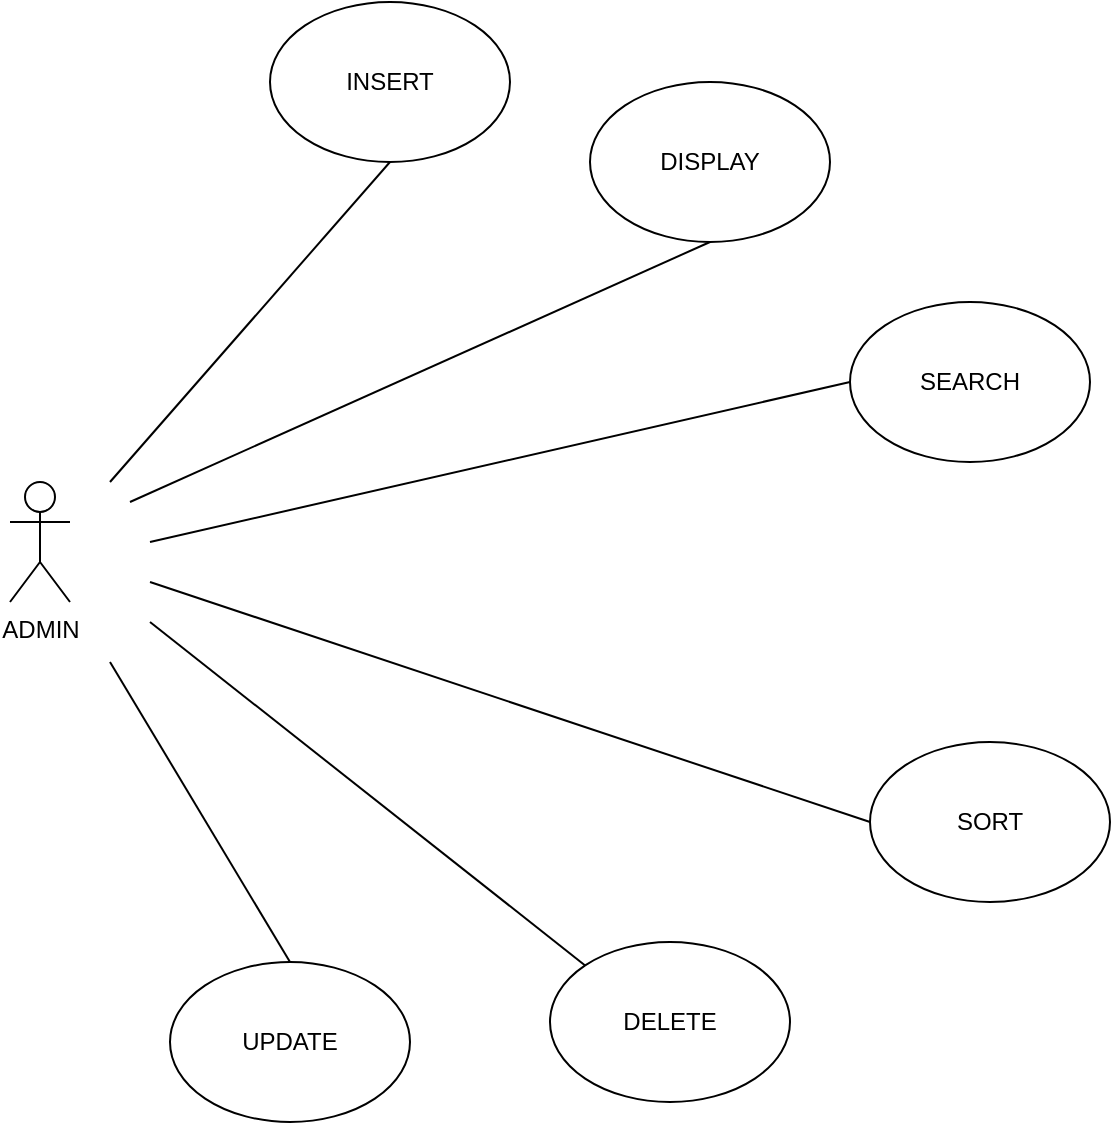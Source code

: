 <mxfile version="13.7.3" type="device"><diagram id="oxNPWPkiGU0CiEt92PWE" name="Page-1"><mxGraphModel dx="1422" dy="794" grid="1" gridSize="10" guides="1" tooltips="1" connect="1" arrows="1" fold="1" page="1" pageScale="1" pageWidth="850" pageHeight="1100" math="0" shadow="0"><root><mxCell id="0"/><mxCell id="1" parent="0"/><mxCell id="oPJ_SuL7YQ0qbOgrLq6c-1" value="ADMIN&lt;br&gt;" style="shape=umlActor;verticalLabelPosition=bottom;verticalAlign=top;html=1;outlineConnect=0;" vertex="1" parent="1"><mxGeometry x="90" y="300" width="30" height="60" as="geometry"/></mxCell><mxCell id="oPJ_SuL7YQ0qbOgrLq6c-4" value="INSERT" style="ellipse;whiteSpace=wrap;html=1;" vertex="1" parent="1"><mxGeometry x="220" y="60" width="120" height="80" as="geometry"/></mxCell><mxCell id="oPJ_SuL7YQ0qbOgrLq6c-5" value="DISPLAY" style="ellipse;whiteSpace=wrap;html=1;" vertex="1" parent="1"><mxGeometry x="380" y="100" width="120" height="80" as="geometry"/></mxCell><mxCell id="oPJ_SuL7YQ0qbOgrLq6c-6" value="SEARCH" style="ellipse;whiteSpace=wrap;html=1;" vertex="1" parent="1"><mxGeometry x="510" y="210" width="120" height="80" as="geometry"/></mxCell><mxCell id="oPJ_SuL7YQ0qbOgrLq6c-7" value="SORT" style="ellipse;whiteSpace=wrap;html=1;" vertex="1" parent="1"><mxGeometry x="520" y="430" width="120" height="80" as="geometry"/></mxCell><mxCell id="oPJ_SuL7YQ0qbOgrLq6c-8" value="DELETE" style="ellipse;whiteSpace=wrap;html=1;" vertex="1" parent="1"><mxGeometry x="360" y="530" width="120" height="80" as="geometry"/></mxCell><mxCell id="oPJ_SuL7YQ0qbOgrLq6c-9" value="UPDATE" style="ellipse;whiteSpace=wrap;html=1;" vertex="1" parent="1"><mxGeometry x="170" y="540" width="120" height="80" as="geometry"/></mxCell><mxCell id="oPJ_SuL7YQ0qbOgrLq6c-10" value="" style="endArrow=none;html=1;entryX=0.5;entryY=1;entryDx=0;entryDy=0;" edge="1" parent="1" target="oPJ_SuL7YQ0qbOgrLq6c-4"><mxGeometry width="50" height="50" relative="1" as="geometry"><mxPoint x="140" y="300" as="sourcePoint"/><mxPoint x="210" y="210" as="targetPoint"/></mxGeometry></mxCell><mxCell id="oPJ_SuL7YQ0qbOgrLq6c-11" value="" style="endArrow=none;html=1;entryX=0.5;entryY=1;entryDx=0;entryDy=0;" edge="1" parent="1" target="oPJ_SuL7YQ0qbOgrLq6c-5"><mxGeometry width="50" height="50" relative="1" as="geometry"><mxPoint x="150" y="310" as="sourcePoint"/><mxPoint x="290" y="150" as="targetPoint"/></mxGeometry></mxCell><mxCell id="oPJ_SuL7YQ0qbOgrLq6c-12" value="" style="endArrow=none;html=1;entryX=0;entryY=0.5;entryDx=0;entryDy=0;" edge="1" parent="1" target="oPJ_SuL7YQ0qbOgrLq6c-6"><mxGeometry width="50" height="50" relative="1" as="geometry"><mxPoint x="160" y="330" as="sourcePoint"/><mxPoint x="300" y="160" as="targetPoint"/></mxGeometry></mxCell><mxCell id="oPJ_SuL7YQ0qbOgrLq6c-13" value="" style="endArrow=none;html=1;entryX=0;entryY=0.5;entryDx=0;entryDy=0;" edge="1" parent="1" target="oPJ_SuL7YQ0qbOgrLq6c-7"><mxGeometry width="50" height="50" relative="1" as="geometry"><mxPoint x="160" y="350" as="sourcePoint"/><mxPoint x="310" y="170" as="targetPoint"/></mxGeometry></mxCell><mxCell id="oPJ_SuL7YQ0qbOgrLq6c-14" value="" style="endArrow=none;html=1;entryX=0;entryY=0;entryDx=0;entryDy=0;" edge="1" parent="1" target="oPJ_SuL7YQ0qbOgrLq6c-8"><mxGeometry width="50" height="50" relative="1" as="geometry"><mxPoint x="160" y="370" as="sourcePoint"/><mxPoint x="320" y="180" as="targetPoint"/></mxGeometry></mxCell><mxCell id="oPJ_SuL7YQ0qbOgrLq6c-15" value="" style="endArrow=none;html=1;entryX=0.5;entryY=0;entryDx=0;entryDy=0;" edge="1" parent="1" target="oPJ_SuL7YQ0qbOgrLq6c-9"><mxGeometry width="50" height="50" relative="1" as="geometry"><mxPoint x="140" y="390" as="sourcePoint"/><mxPoint x="330" y="190" as="targetPoint"/></mxGeometry></mxCell></root></mxGraphModel></diagram></mxfile>